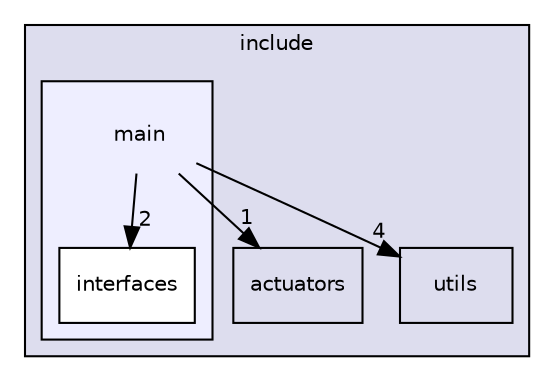 digraph "include/main" {
  compound=true
  node [ fontsize="10", fontname="Helvetica"];
  edge [ labelfontsize="10", labelfontname="Helvetica"];
  subgraph clusterdir_d44c64559bbebec7f509842c48db8b23 {
    graph [ bgcolor="#ddddee", pencolor="black", label="include" fontname="Helvetica", fontsize="10", URL="dir_d44c64559bbebec7f509842c48db8b23.html"]
  dir_13d76fd5627191c8c05815bfb9a9fe9f [shape=box label="actuators" URL="dir_13d76fd5627191c8c05815bfb9a9fe9f.html"];
  dir_821002d4f10779a80d4fb17bc32f21f1 [shape=box label="utils" URL="dir_821002d4f10779a80d4fb17bc32f21f1.html"];
  subgraph clusterdir_81c55678ee597b2b6d599fcbec7ef799 {
    graph [ bgcolor="#eeeeff", pencolor="black", label="" URL="dir_81c55678ee597b2b6d599fcbec7ef799.html"];
    dir_81c55678ee597b2b6d599fcbec7ef799 [shape=plaintext label="main"];
  dir_5e6bf2708b88ee18d7a5d8a90a8cc3c6 [shape=box label="interfaces" fillcolor="white" style="filled" URL="dir_5e6bf2708b88ee18d7a5d8a90a8cc3c6.html"];
  }
  }
  dir_81c55678ee597b2b6d599fcbec7ef799->dir_13d76fd5627191c8c05815bfb9a9fe9f [headlabel="1", labeldistance=1.5 headhref="dir_000002_000001.html"];
  dir_81c55678ee597b2b6d599fcbec7ef799->dir_5e6bf2708b88ee18d7a5d8a90a8cc3c6 [headlabel="2", labeldistance=1.5 headhref="dir_000002_000003.html"];
  dir_81c55678ee597b2b6d599fcbec7ef799->dir_821002d4f10779a80d4fb17bc32f21f1 [headlabel="4", labeldistance=1.5 headhref="dir_000002_000006.html"];
}
